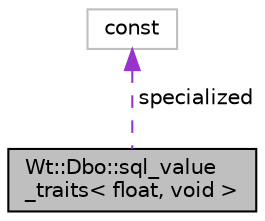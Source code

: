 digraph "Wt::Dbo::sql_value_traits&lt; float, void &gt;"
{
 // LATEX_PDF_SIZE
  edge [fontname="Helvetica",fontsize="10",labelfontname="Helvetica",labelfontsize="10"];
  node [fontname="Helvetica",fontsize="10",shape=record];
  Node1 [label="Wt::Dbo::sql_value\l_traits\< float, void \>",height=0.2,width=0.4,color="black", fillcolor="grey75", style="filled", fontcolor="black",tooltip=" "];
  Node2 -> Node1 [dir="back",color="darkorchid3",fontsize="10",style="dashed",label=" specialized" ];
  Node2 [label="const",height=0.2,width=0.4,color="grey75", fillcolor="white", style="filled",tooltip=" "];
}
